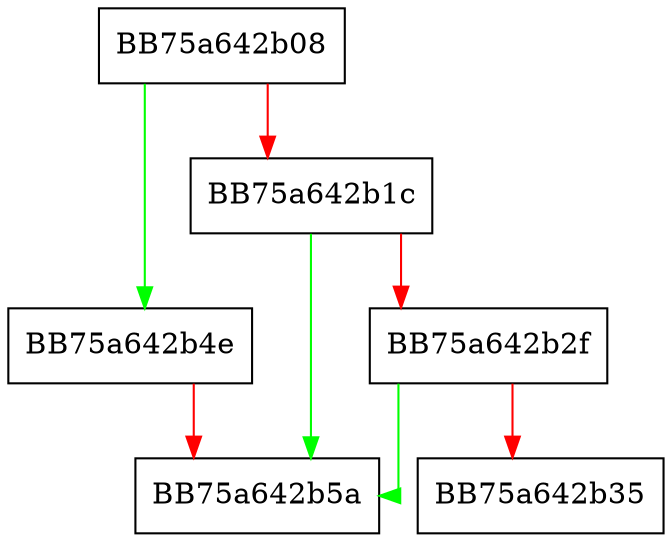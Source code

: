 digraph UpdateSignatureRingPolicy {
  node [shape="box"];
  graph [splines=ortho];
  BB75a642b08 -> BB75a642b4e [color="green"];
  BB75a642b08 -> BB75a642b1c [color="red"];
  BB75a642b1c -> BB75a642b5a [color="green"];
  BB75a642b1c -> BB75a642b2f [color="red"];
  BB75a642b2f -> BB75a642b5a [color="green"];
  BB75a642b2f -> BB75a642b35 [color="red"];
  BB75a642b4e -> BB75a642b5a [color="red"];
}